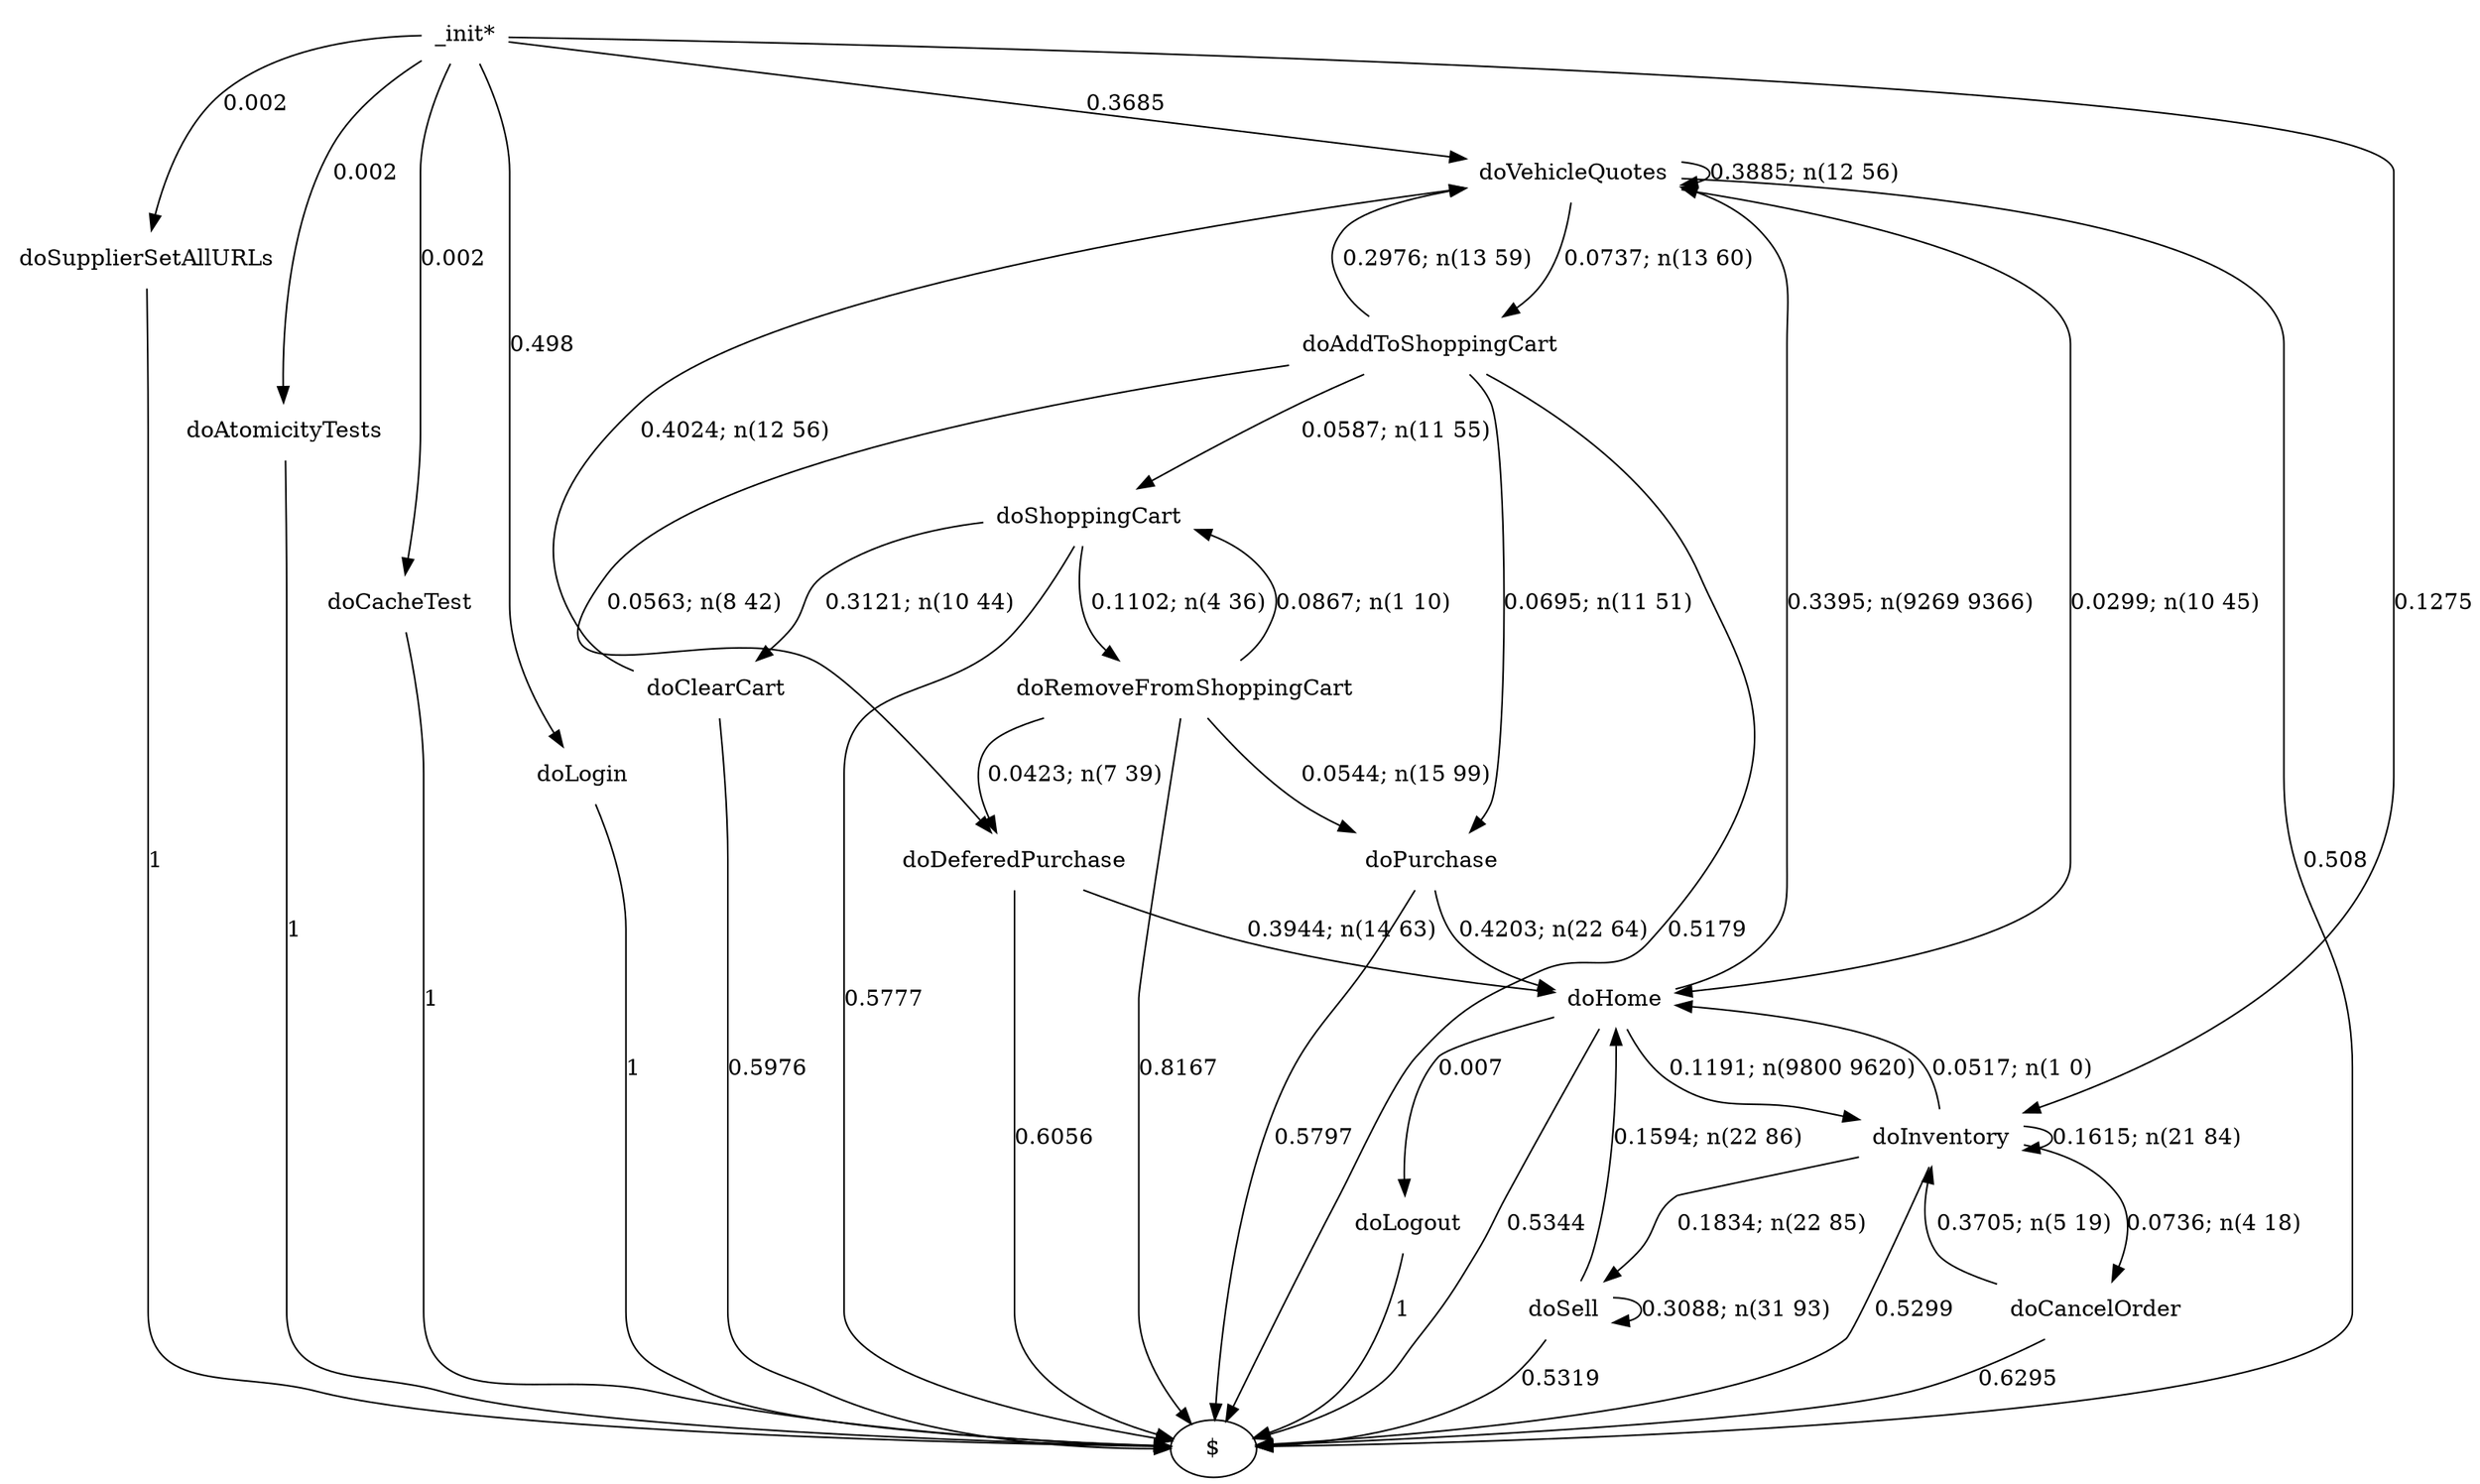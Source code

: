 digraph G {"_init*" [label="_init*",shape=none];"doSupplierSetAllURLs" [label="doSupplierSetAllURLs",shape=none];"doAtomicityTests" [label="doAtomicityTests",shape=none];"doCacheTest" [label="doCacheTest",shape=none];"doLogin" [label="doLogin",shape=none];"doVehicleQuotes" [label="doVehicleQuotes",shape=none];"doAddToShoppingCart" [label="doAddToShoppingCart",shape=none];"doDeferedPurchase" [label="doDeferedPurchase",shape=none];"doHome" [label="doHome",shape=none];"doShoppingCart" [label="doShoppingCart",shape=none];"doClearCart" [label="doClearCart",shape=none];"doPurchase" [label="doPurchase",shape=none];"doInventory" [label="doInventory",shape=none];"doSell" [label="doSell",shape=none];"doLogout" [label="doLogout",shape=none];"doCancelOrder" [label="doCancelOrder",shape=none];"doRemoveFromShoppingCart" [label="doRemoveFromShoppingCart",shape=none];"_init*"->"doSupplierSetAllURLs" [style=solid,label="0.002"];"_init*"->"doAtomicityTests" [style=solid,label="0.002"];"_init*"->"doCacheTest" [style=solid,label="0.002"];"_init*"->"doLogin" [style=solid,label="0.498"];"_init*"->"doVehicleQuotes" [style=solid,label="0.3685"];"_init*"->"doInventory" [style=solid,label="0.1275"];"doSupplierSetAllURLs"->"$" [style=solid,label="1"];"doAtomicityTests"->"$" [style=solid,label="1"];"doCacheTest"->"$" [style=solid,label="1"];"doLogin"->"$" [style=solid,label="1"];"doVehicleQuotes"->"doVehicleQuotes" [style=solid,label="0.3885; n(12 56)"];"doVehicleQuotes"->"doAddToShoppingCart" [style=solid,label="0.0737; n(13 60)"];"doVehicleQuotes"->"doHome" [style=solid,label="0.0299; n(10 45)"];"doVehicleQuotes"->"$" [style=solid,label="0.508"];"doAddToShoppingCart"->"doVehicleQuotes" [style=solid,label="0.2976; n(13 59)"];"doAddToShoppingCart"->"doDeferedPurchase" [style=solid,label="0.0563; n(8 42)"];"doAddToShoppingCart"->"doShoppingCart" [style=solid,label="0.0587; n(11 55)"];"doAddToShoppingCart"->"doPurchase" [style=solid,label="0.0695; n(11 51)"];"doAddToShoppingCart"->"$" [style=solid,label="0.5179"];"doDeferedPurchase"->"doHome" [style=solid,label="0.3944; n(14 63)"];"doDeferedPurchase"->"$" [style=solid,label="0.6056"];"doHome"->"doVehicleQuotes" [style=solid,label="0.3395; n(9269 9366)"];"doHome"->"doInventory" [style=solid,label="0.1191; n(9800 9620)"];"doHome"->"doLogout" [style=solid,label="0.007"];"doHome"->"$" [style=solid,label="0.5344"];"doShoppingCart"->"doClearCart" [style=solid,label="0.3121; n(10 44)"];"doShoppingCart"->"doRemoveFromShoppingCart" [style=solid,label="0.1102; n(4 36)"];"doShoppingCart"->"$" [style=solid,label="0.5777"];"doClearCart"->"doVehicleQuotes" [style=solid,label="0.4024; n(12 56)"];"doClearCart"->"$" [style=solid,label="0.5976"];"doPurchase"->"doHome" [style=solid,label="0.4203; n(22 64)"];"doPurchase"->"$" [style=solid,label="0.5797"];"doInventory"->"doHome" [style=solid,label="0.0517; n(1 0)"];"doInventory"->"doInventory" [style=solid,label="0.1615; n(21 84)"];"doInventory"->"doSell" [style=solid,label="0.1834; n(22 85)"];"doInventory"->"doCancelOrder" [style=solid,label="0.0736; n(4 18)"];"doInventory"->"$" [style=solid,label="0.5299"];"doSell"->"doHome" [style=solid,label="0.1594; n(22 86)"];"doSell"->"doSell" [style=solid,label="0.3088; n(31 93)"];"doSell"->"$" [style=solid,label="0.5319"];"doLogout"->"$" [style=solid,label="1"];"doCancelOrder"->"doInventory" [style=solid,label="0.3705; n(5 19)"];"doCancelOrder"->"$" [style=solid,label="0.6295"];"doRemoveFromShoppingCart"->"doDeferedPurchase" [style=solid,label="0.0423; n(7 39)"];"doRemoveFromShoppingCart"->"doShoppingCart" [style=solid,label="0.0867; n(1 10)"];"doRemoveFromShoppingCart"->"doPurchase" [style=solid,label="0.0544; n(15 99)"];"doRemoveFromShoppingCart"->"$" [style=solid,label="0.8167"];}